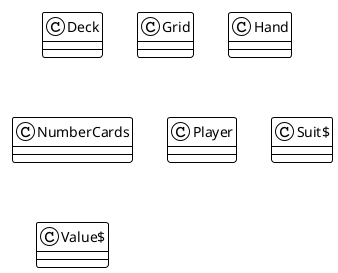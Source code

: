 @startuml

!theme plain
top to bottom direction
skinparam linetype ortho

class Deck
class Grid
class Hand
class NumberCards
class Player
class node6 as "Suit$"
class node4 as "Value$"


@enduml
